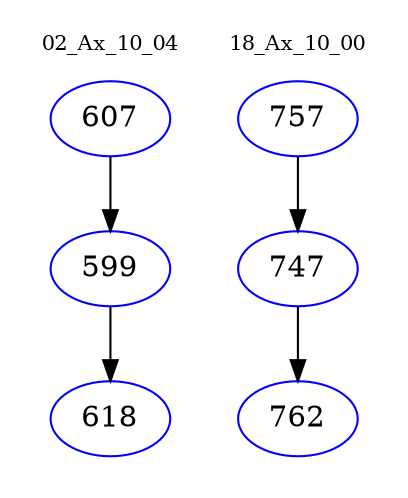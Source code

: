 digraph{
subgraph cluster_0 {
color = white
label = "02_Ax_10_04";
fontsize=10;
T0_607 [label="607", color="blue"]
T0_607 -> T0_599 [color="black"]
T0_599 [label="599", color="blue"]
T0_599 -> T0_618 [color="black"]
T0_618 [label="618", color="blue"]
}
subgraph cluster_1 {
color = white
label = "18_Ax_10_00";
fontsize=10;
T1_757 [label="757", color="blue"]
T1_757 -> T1_747 [color="black"]
T1_747 [label="747", color="blue"]
T1_747 -> T1_762 [color="black"]
T1_762 [label="762", color="blue"]
}
}
